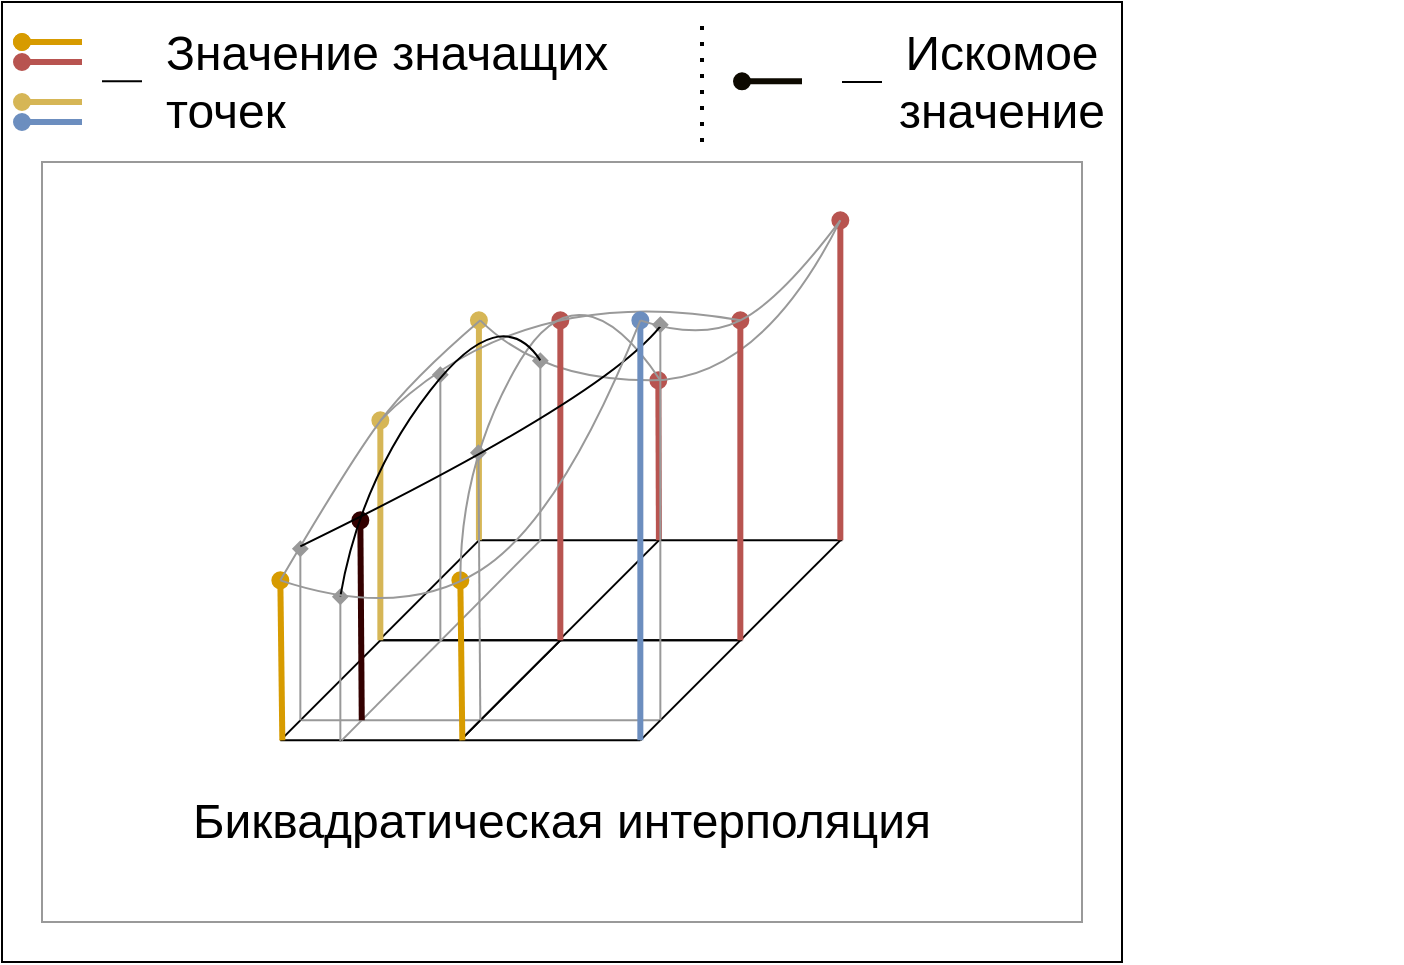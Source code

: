 <mxfile version="14.6.7" type="device"><diagram id="-4lXqh-0PWL5ccS_a5Df" name="Page-1"><mxGraphModel dx="677" dy="336" grid="1" gridSize="10" guides="1" tooltips="1" connect="1" arrows="1" fold="1" page="1" pageScale="1" pageWidth="1169" pageHeight="827" math="0" shadow="0"><root><mxCell id="0"/><mxCell id="1" parent="0"/><mxCell id="HJSxzOpYitFrwOsImRiP-1" value="" style="rounded=0;whiteSpace=wrap;html=1;" parent="1" vertex="1"><mxGeometry x="200" y="120" width="560" height="480" as="geometry"/></mxCell><mxCell id="HJSxzOpYitFrwOsImRiP-3" value="" style="rounded=0;whiteSpace=wrap;html=1;strokeColor=#999999;" parent="1" vertex="1"><mxGeometry x="220" y="200" width="520" height="380" as="geometry"/></mxCell><mxCell id="HJSxzOpYitFrwOsImRiP-25" value="" style="endArrow=oval;html=1;entryX=0;entryY=0.5;entryDx=0;entryDy=0;endFill=1;strokeWidth=3;fillColor=#ffe6cc;strokeColor=#d79b00;" parent="1" edge="1"><mxGeometry width="50" height="50" relative="1" as="geometry"><mxPoint x="240" y="140" as="sourcePoint"/><mxPoint x="210" y="140" as="targetPoint"/></mxGeometry></mxCell><mxCell id="HJSxzOpYitFrwOsImRiP-26" value="" style="endArrow=oval;html=1;endFill=1;strokeWidth=3;fillColor=#dae8fc;strokeColor=#6c8ebf;entryX=0;entryY=0.5;entryDx=0;entryDy=0;" parent="1" edge="1"><mxGeometry width="50" height="50" relative="1" as="geometry"><mxPoint x="240" y="180" as="sourcePoint"/><mxPoint x="210" y="180" as="targetPoint"/></mxGeometry></mxCell><mxCell id="HJSxzOpYitFrwOsImRiP-29" value="" style="endArrow=none;html=1;strokeWidth=1;fontSize=25;entryX=1;entryY=0.5;entryDx=0;entryDy=0;exitX=0;exitY=0.5;exitDx=0;exitDy=0;" parent="1" edge="1"><mxGeometry width="50" height="50" relative="1" as="geometry"><mxPoint x="250" y="159.66" as="sourcePoint"/><mxPoint x="270" y="159.66" as="targetPoint"/></mxGeometry></mxCell><mxCell id="HJSxzOpYitFrwOsImRiP-32" value="Значение значащих&lt;br&gt;точек" style="text;html=1;strokeColor=none;fillColor=none;align=left;verticalAlign=middle;whiteSpace=wrap;rounded=0;labelBackgroundColor=none;fontSize=24;" parent="1" vertex="1"><mxGeometry x="280" y="150" width="350" height="20" as="geometry"/></mxCell><mxCell id="HJSxzOpYitFrwOsImRiP-40" value="" style="endArrow=none;html=1;strokeWidth=1;fontSize=24;entryX=1;entryY=0.5;entryDx=0;entryDy=0;exitX=0;exitY=0.5;exitDx=0;exitDy=0;" parent="1" edge="1"><mxGeometry width="50" height="50" relative="1" as="geometry"><mxPoint x="620" y="160" as="sourcePoint"/><mxPoint x="640" y="160" as="targetPoint"/></mxGeometry></mxCell><mxCell id="HJSxzOpYitFrwOsImRiP-41" value="Искомое значение" style="text;html=1;strokeColor=none;fillColor=none;align=center;verticalAlign=middle;whiteSpace=wrap;rounded=0;labelBackgroundColor=none;fontSize=24;" parent="1" vertex="1"><mxGeometry x="650" y="150" width="100" height="20" as="geometry"/></mxCell><mxCell id="HJSxzOpYitFrwOsImRiP-47" value="" style="endArrow=none;dashed=1;html=1;dashPattern=1 3;strokeWidth=2;fontSize=24;entryX=0.5;entryY=0;entryDx=0;entryDy=0;exitX=0.5;exitY=1;exitDx=0;exitDy=0;" parent="1" edge="1"><mxGeometry width="50" height="50" relative="1" as="geometry"><mxPoint x="550" y="190" as="sourcePoint"/><mxPoint x="550" y="130" as="targetPoint"/></mxGeometry></mxCell><mxCell id="CwhHVLE3A6wvsUV2nrfS-10" value="" style="group" parent="1" vertex="1" connectable="0"><mxGeometry x="240.0" y="240" width="660" height="330" as="geometry"/></mxCell><mxCell id="HJSxzOpYitFrwOsImRiP-18" value="Биквадратическая интерполяция" style="text;html=1;strokeColor=none;fillColor=none;align=center;verticalAlign=middle;whiteSpace=wrap;rounded=0;labelBackgroundColor=none;fontSize=24;" parent="CwhHVLE3A6wvsUV2nrfS-10" vertex="1"><mxGeometry x="20" y="280" width="440" height="20" as="geometry"/></mxCell><mxCell id="CwhHVLE3A6wvsUV2nrfS-17" value="" style="endArrow=oval;html=1;entryX=0;entryY=0.5;entryDx=0;entryDy=0;endFill=1;strokeWidth=3;fillColor=#ffe6cc;strokeColor=#0D0900;" parent="1" edge="1"><mxGeometry width="50" height="50" relative="1" as="geometry"><mxPoint x="600" y="159.66" as="sourcePoint"/><mxPoint x="570" y="159.66" as="targetPoint"/></mxGeometry></mxCell><mxCell id="w45hjgd6UTXqlvElqUaR-13" value="" style="endArrow=oval;html=1;entryX=0;entryY=0.5;entryDx=0;entryDy=0;endFill=1;strokeWidth=3;fillColor=#ffe6cc;strokeColor=#d79b00;" parent="1" edge="1"><mxGeometry width="50" height="50" relative="1" as="geometry"><mxPoint x="240" y="140" as="sourcePoint"/><mxPoint x="210" y="140" as="targetPoint"/></mxGeometry></mxCell><mxCell id="w45hjgd6UTXqlvElqUaR-14" value="" style="endArrow=oval;html=1;entryX=0;entryY=0.5;entryDx=0;entryDy=0;endFill=1;strokeWidth=3;fillColor=#f8cecc;strokeColor=#b85450;" parent="1" edge="1"><mxGeometry width="50" height="50" relative="1" as="geometry"><mxPoint x="240" y="150" as="sourcePoint"/><mxPoint x="210" y="150" as="targetPoint"/></mxGeometry></mxCell><mxCell id="w45hjgd6UTXqlvElqUaR-36" value="" style="endArrow=oval;html=1;entryX=0;entryY=0.5;entryDx=0;entryDy=0;endFill=1;strokeWidth=3;fillColor=#fff2cc;strokeColor=#d6b656;" parent="1" edge="1"><mxGeometry width="50" height="50" relative="1" as="geometry"><mxPoint x="240" y="170.0" as="sourcePoint"/><mxPoint x="210" y="170.0" as="targetPoint"/></mxGeometry></mxCell><mxCell id="VWwX7R0DvCeg-Mqcx3G7-16" value="" style="endArrow=none;html=1;" parent="1" edge="1"><mxGeometry width="50" height="50" relative="1" as="geometry"><mxPoint x="388.46" y="439.17" as="sourcePoint"/><mxPoint x="438.46" y="389.17" as="targetPoint"/></mxGeometry></mxCell><mxCell id="VWwX7R0DvCeg-Mqcx3G7-17" value="" style="endArrow=none;html=1;" parent="1" edge="1"><mxGeometry width="50" height="50" relative="1" as="geometry"><mxPoint x="478.46" y="439.17" as="sourcePoint"/><mxPoint x="528.46" y="389.17" as="targetPoint"/></mxGeometry></mxCell><mxCell id="VWwX7R0DvCeg-Mqcx3G7-18" value="" style="endArrow=none;html=1;" parent="1" edge="1"><mxGeometry width="50" height="50" relative="1" as="geometry"><mxPoint x="529.46" y="389.17" as="sourcePoint"/><mxPoint x="438.46" y="389.17" as="targetPoint"/></mxGeometry></mxCell><mxCell id="VWwX7R0DvCeg-Mqcx3G7-19" value="" style="endArrow=none;html=1;" parent="1" edge="1"><mxGeometry width="50" height="50" relative="1" as="geometry"><mxPoint x="388.46" y="439.17" as="sourcePoint"/><mxPoint x="478.46" y="439.17" as="targetPoint"/></mxGeometry></mxCell><mxCell id="VWwX7R0DvCeg-Mqcx3G7-21" value="" style="endArrow=oval;html=1;endFill=1;strokeWidth=3;fillColor=#fff2cc;strokeColor=#d6b656;" parent="1" edge="1"><mxGeometry width="50" height="50" relative="1" as="geometry"><mxPoint x="438.46" y="389.17" as="sourcePoint"/><mxPoint x="438.46" y="279.17" as="targetPoint"/></mxGeometry></mxCell><mxCell id="VWwX7R0DvCeg-Mqcx3G7-22" value="" style="endArrow=oval;html=1;endFill=1;strokeWidth=3;fillColor=#f8cecc;strokeColor=#b85450;" parent="1" edge="1"><mxGeometry width="50" height="50" relative="1" as="geometry"><mxPoint x="528.46" y="389.17" as="sourcePoint"/><mxPoint x="528.17" y="309.17" as="targetPoint"/></mxGeometry></mxCell><mxCell id="VWwX7R0DvCeg-Mqcx3G7-59" value="" style="endArrow=none;html=1;" parent="1" edge="1"><mxGeometry width="50" height="50" relative="1" as="geometry"><mxPoint x="569.17" y="439.17" as="sourcePoint"/><mxPoint x="619.17" y="389.17" as="targetPoint"/></mxGeometry></mxCell><mxCell id="VWwX7R0DvCeg-Mqcx3G7-60" value="" style="endArrow=none;html=1;" parent="1" edge="1"><mxGeometry width="50" height="50" relative="1" as="geometry"><mxPoint x="620.17" y="389.17" as="sourcePoint"/><mxPoint x="529.17" y="389.17" as="targetPoint"/></mxGeometry></mxCell><mxCell id="VWwX7R0DvCeg-Mqcx3G7-61" value="" style="endArrow=none;html=1;" parent="1" edge="1"><mxGeometry width="50" height="50" relative="1" as="geometry"><mxPoint x="479.17" y="439.17" as="sourcePoint"/><mxPoint x="569.17" y="439.17" as="targetPoint"/></mxGeometry></mxCell><mxCell id="VWwX7R0DvCeg-Mqcx3G7-64" value="" style="endArrow=oval;html=1;endFill=1;strokeWidth=3;fillColor=#f8cecc;strokeColor=#b85450;" parent="1" edge="1"><mxGeometry width="50" height="50" relative="1" as="geometry"><mxPoint x="619.17" y="389.17" as="sourcePoint"/><mxPoint x="619.17" y="229.17" as="targetPoint"/></mxGeometry></mxCell><mxCell id="VWwX7R0DvCeg-Mqcx3G7-79" value="" style="endArrow=none;html=1;" parent="1" edge="1"><mxGeometry width="50" height="50" relative="1" as="geometry"><mxPoint x="339.17" y="489.17" as="sourcePoint"/><mxPoint x="389.17" y="439.17" as="targetPoint"/></mxGeometry></mxCell><mxCell id="VWwX7R0DvCeg-Mqcx3G7-80" value="" style="endArrow=none;html=1;" parent="1" edge="1"><mxGeometry width="50" height="50" relative="1" as="geometry"><mxPoint x="429.17" y="489.17" as="sourcePoint"/><mxPoint x="479.17" y="439.17" as="targetPoint"/></mxGeometry></mxCell><mxCell id="VWwX7R0DvCeg-Mqcx3G7-81" value="" style="endArrow=none;html=1;" parent="1" edge="1"><mxGeometry width="50" height="50" relative="1" as="geometry"><mxPoint x="480.17" y="439.17" as="sourcePoint"/><mxPoint x="389.17" y="439.17" as="targetPoint"/></mxGeometry></mxCell><mxCell id="VWwX7R0DvCeg-Mqcx3G7-82" value="" style="endArrow=none;html=1;" parent="1" edge="1"><mxGeometry width="50" height="50" relative="1" as="geometry"><mxPoint x="339.17" y="489.17" as="sourcePoint"/><mxPoint x="429.17" y="489.17" as="targetPoint"/></mxGeometry></mxCell><mxCell id="VWwX7R0DvCeg-Mqcx3G7-83" value="" style="endArrow=oval;html=1;endFill=1;strokeWidth=3;fillColor=#ffe6cc;strokeColor=#d79b00;" parent="1" edge="1"><mxGeometry width="50" height="50" relative="1" as="geometry"><mxPoint x="340.17" y="489.17" as="sourcePoint"/><mxPoint x="339.17" y="409.17" as="targetPoint"/></mxGeometry></mxCell><mxCell id="VWwX7R0DvCeg-Mqcx3G7-84" value="" style="endArrow=oval;html=1;endFill=1;strokeWidth=3;fillColor=#fff2cc;strokeColor=#d6b656;" parent="1" edge="1"><mxGeometry width="50" height="50" relative="1" as="geometry"><mxPoint x="389.17" y="439.17" as="sourcePoint"/><mxPoint x="389.17" y="329.17" as="targetPoint"/></mxGeometry></mxCell><mxCell id="VWwX7R0DvCeg-Mqcx3G7-86" value="" style="endArrow=none;html=1;strokeColor=#999999;" parent="1" edge="1"><mxGeometry width="50" height="50" relative="1" as="geometry"><mxPoint x="369.88" y="489.17" as="sourcePoint"/><mxPoint x="469.17" y="389.17" as="targetPoint"/></mxGeometry></mxCell><mxCell id="VWwX7R0DvCeg-Mqcx3G7-87" value="" style="endArrow=none;html=1;strokeColor=#999999;" parent="1" edge="1"><mxGeometry width="50" height="50" relative="1" as="geometry"><mxPoint x="349.88" y="479.17" as="sourcePoint"/><mxPoint x="529.17" y="479.17" as="targetPoint"/></mxGeometry></mxCell><mxCell id="VWwX7R0DvCeg-Mqcx3G7-99" value="" style="endArrow=oval;html=1;endFill=1;strokeWidth=3;fillColor=#dae8fc;strokeColor=#330000;" parent="1" edge="1"><mxGeometry width="50" height="50" relative="1" as="geometry"><mxPoint x="379.88" y="479.17" as="sourcePoint"/><mxPoint x="379.17" y="379.17" as="targetPoint"/></mxGeometry></mxCell><mxCell id="VWwX7R0DvCeg-Mqcx3G7-100" value="" style="endArrow=none;html=1;" parent="1" edge="1"><mxGeometry width="50" height="50" relative="1" as="geometry"><mxPoint x="429.17" y="489.17" as="sourcePoint"/><mxPoint x="479.17" y="439.17" as="targetPoint"/></mxGeometry></mxCell><mxCell id="VWwX7R0DvCeg-Mqcx3G7-101" value="" style="endArrow=none;html=1;" parent="1" edge="1"><mxGeometry width="50" height="50" relative="1" as="geometry"><mxPoint x="519.17" y="489.17" as="sourcePoint"/><mxPoint x="569.17" y="439.17" as="targetPoint"/></mxGeometry></mxCell><mxCell id="VWwX7R0DvCeg-Mqcx3G7-102" value="" style="endArrow=none;html=1;" parent="1" edge="1"><mxGeometry width="50" height="50" relative="1" as="geometry"><mxPoint x="570.17" y="439.17" as="sourcePoint"/><mxPoint x="479.17" y="439.17" as="targetPoint"/></mxGeometry></mxCell><mxCell id="VWwX7R0DvCeg-Mqcx3G7-103" value="" style="endArrow=none;html=1;" parent="1" edge="1"><mxGeometry width="50" height="50" relative="1" as="geometry"><mxPoint x="429.17" y="489.17" as="sourcePoint"/><mxPoint x="519.17" y="489.17" as="targetPoint"/></mxGeometry></mxCell><mxCell id="VWwX7R0DvCeg-Mqcx3G7-104" value="" style="endArrow=oval;html=1;endFill=1;strokeWidth=3;fillColor=#ffe6cc;strokeColor=#d79b00;" parent="1" edge="1"><mxGeometry width="50" height="50" relative="1" as="geometry"><mxPoint x="430.17" y="489.17" as="sourcePoint"/><mxPoint x="429.17" y="409.17" as="targetPoint"/></mxGeometry></mxCell><mxCell id="VWwX7R0DvCeg-Mqcx3G7-122" value="" style="curved=1;endArrow=none;html=1;strokeColor=#999999;endFill=0;" parent="1" edge="1"><mxGeometry width="50" height="50" relative="1" as="geometry"><mxPoint x="339.17" y="409.17" as="sourcePoint"/><mxPoint x="439.17" y="279.17" as="targetPoint"/><Array as="points"><mxPoint x="373.17" y="351.17"/><mxPoint x="404.17" y="309.17"/></Array></mxGeometry></mxCell><mxCell id="VWwX7R0DvCeg-Mqcx3G7-127" value="" style="curved=1;endArrow=none;html=1;strokeColor=#999999;endFill=0;" parent="1" edge="1"><mxGeometry width="50" height="50" relative="1" as="geometry"><mxPoint x="439.17" y="279.17" as="sourcePoint"/><mxPoint x="619.17" y="229.17" as="targetPoint"/><Array as="points"><mxPoint x="469.17" y="309.17"/><mxPoint x="579.17" y="309.17"/></Array></mxGeometry></mxCell><mxCell id="VWwX7R0DvCeg-Mqcx3G7-128" value="" style="endArrow=oval;html=1;endFill=1;strokeWidth=3;fillColor=#f8cecc;strokeColor=#b85450;" parent="1" edge="1"><mxGeometry width="50" height="50" relative="1" as="geometry"><mxPoint x="479.17" y="439.17" as="sourcePoint"/><mxPoint x="479.17" y="279.17" as="targetPoint"/></mxGeometry></mxCell><mxCell id="VWwX7R0DvCeg-Mqcx3G7-129" value="" style="endArrow=oval;html=1;endFill=1;strokeWidth=3;fillColor=#f8cecc;strokeColor=#b85450;" parent="1" edge="1"><mxGeometry width="50" height="50" relative="1" as="geometry"><mxPoint x="569.17" y="439.17" as="sourcePoint"/><mxPoint x="569.17" y="279.17" as="targetPoint"/></mxGeometry></mxCell><mxCell id="VWwX7R0DvCeg-Mqcx3G7-132" value="" style="curved=1;endArrow=none;html=1;strokeColor=#999999;endFill=0;" parent="1" edge="1"><mxGeometry width="50" height="50" relative="1" as="geometry"><mxPoint x="429.17" y="409.17" as="sourcePoint"/><mxPoint x="529.17" y="309.17" as="targetPoint"/><Array as="points"><mxPoint x="429.17" y="349.17"/><mxPoint x="489.17" y="249.17"/></Array></mxGeometry></mxCell><mxCell id="VWwX7R0DvCeg-Mqcx3G7-134" value="" style="curved=1;endArrow=none;html=1;strokeColor=#999999;endFill=0;" parent="1" edge="1"><mxGeometry width="50" height="50" relative="1" as="geometry"><mxPoint x="389.17" y="329.17" as="sourcePoint"/><mxPoint x="569.17" y="279.17" as="targetPoint"/><Array as="points"><mxPoint x="459.17" y="259.17"/></Array></mxGeometry></mxCell><mxCell id="VWwX7R0DvCeg-Mqcx3G7-137" value="" style="endArrow=diamond;html=1;strokeColor=#999999;endFill=1;" parent="1" edge="1"><mxGeometry width="50" height="50" relative="1" as="geometry"><mxPoint x="369.17" y="489.97" as="sourcePoint"/><mxPoint x="369.17" y="413.17" as="targetPoint"/></mxGeometry></mxCell><mxCell id="VWwX7R0DvCeg-Mqcx3G7-138" value="" style="endArrow=diamond;html=1;strokeColor=#999999;endFill=1;" parent="1" edge="1"><mxGeometry width="50" height="50" relative="1" as="geometry"><mxPoint x="349.17" y="479.17" as="sourcePoint"/><mxPoint x="349.17" y="389.17" as="targetPoint"/></mxGeometry></mxCell><mxCell id="VWwX7R0DvCeg-Mqcx3G7-139" value="" style="endArrow=diamond;html=1;strokeColor=#999999;endFill=1;" parent="1" edge="1"><mxGeometry width="50" height="50" relative="1" as="geometry"><mxPoint x="529.17" y="479.17" as="sourcePoint"/><mxPoint x="529.17" y="277.17" as="targetPoint"/></mxGeometry></mxCell><mxCell id="VWwX7R0DvCeg-Mqcx3G7-140" value="" style="endArrow=diamond;html=1;strokeColor=#999999;endFill=1;" parent="1" edge="1"><mxGeometry width="50" height="50" relative="1" as="geometry"><mxPoint x="439.17" y="479.17" as="sourcePoint"/><mxPoint x="438.17" y="341.17" as="targetPoint"/></mxGeometry></mxCell><mxCell id="VWwX7R0DvCeg-Mqcx3G7-142" value="" style="endArrow=none;html=1;strokeColor=#999999;startArrow=diamond;startFill=1;" parent="1" edge="1"><mxGeometry width="50" height="50" relative="1" as="geometry"><mxPoint x="419.17" y="302.17" as="sourcePoint"/><mxPoint x="419.17" y="439.17" as="targetPoint"/></mxGeometry></mxCell><mxCell id="VWwX7R0DvCeg-Mqcx3G7-143" value="" style="endArrow=none;html=1;strokeColor=#999999;endFill=0;startArrow=diamond;startFill=1;" parent="1" edge="1"><mxGeometry width="50" height="50" relative="1" as="geometry"><mxPoint x="469.17" y="295.17" as="sourcePoint"/><mxPoint x="469.17" y="389.17" as="targetPoint"/></mxGeometry></mxCell><mxCell id="VWwX7R0DvCeg-Mqcx3G7-144" value="" style="curved=1;endArrow=none;html=1;endFill=0;" parent="1" edge="1"><mxGeometry width="50" height="50" relative="1" as="geometry"><mxPoint x="369.17" y="417.17" as="sourcePoint"/><mxPoint x="469.17" y="299.17" as="targetPoint"/><Array as="points"><mxPoint x="379.17" y="359.17"/><mxPoint x="449.17" y="269.17"/></Array></mxGeometry></mxCell><mxCell id="VWwX7R0DvCeg-Mqcx3G7-145" value="" style="curved=1;endArrow=none;html=1;strokeColor=#000000;endFill=0;" parent="1" edge="1"><mxGeometry width="50" height="50" relative="1" as="geometry"><mxPoint x="349.17" y="392.17" as="sourcePoint"/><mxPoint x="529.17" y="282.17" as="targetPoint"/><Array as="points"><mxPoint x="499.17" y="319.17"/></Array></mxGeometry></mxCell><mxCell id="SSUgEgBpHo7mgJpnlSut-1" value="" style="endArrow=oval;html=1;endFill=1;strokeWidth=3;fillColor=#dae8fc;strokeColor=#6c8ebf;" edge="1" parent="1"><mxGeometry width="50" height="50" relative="1" as="geometry"><mxPoint x="519.17" y="489.17" as="sourcePoint"/><mxPoint x="519.17" y="279.17" as="targetPoint"/></mxGeometry></mxCell><mxCell id="SSUgEgBpHo7mgJpnlSut-2" value="" style="curved=1;endArrow=none;html=1;strokeColor=#999999;endFill=0;" edge="1" parent="1"><mxGeometry width="50" height="50" relative="1" as="geometry"><mxPoint x="519.17" y="279.17" as="sourcePoint"/><mxPoint x="619.17" y="229.17" as="targetPoint"/><Array as="points"><mxPoint x="549.17" y="289.17"/><mxPoint x="589.17" y="269.17"/></Array></mxGeometry></mxCell><mxCell id="SSUgEgBpHo7mgJpnlSut-3" value="" style="curved=1;endArrow=none;html=1;strokeColor=#999999;endFill=0;" edge="1" parent="1"><mxGeometry width="50" height="50" relative="1" as="geometry"><mxPoint x="339.17" y="409.17" as="sourcePoint"/><mxPoint x="519.17" y="279.17" as="targetPoint"/><Array as="points"><mxPoint x="399.17" y="429.17"/><mxPoint x="479.17" y="379.17"/></Array></mxGeometry></mxCell></root></mxGraphModel></diagram></mxfile>